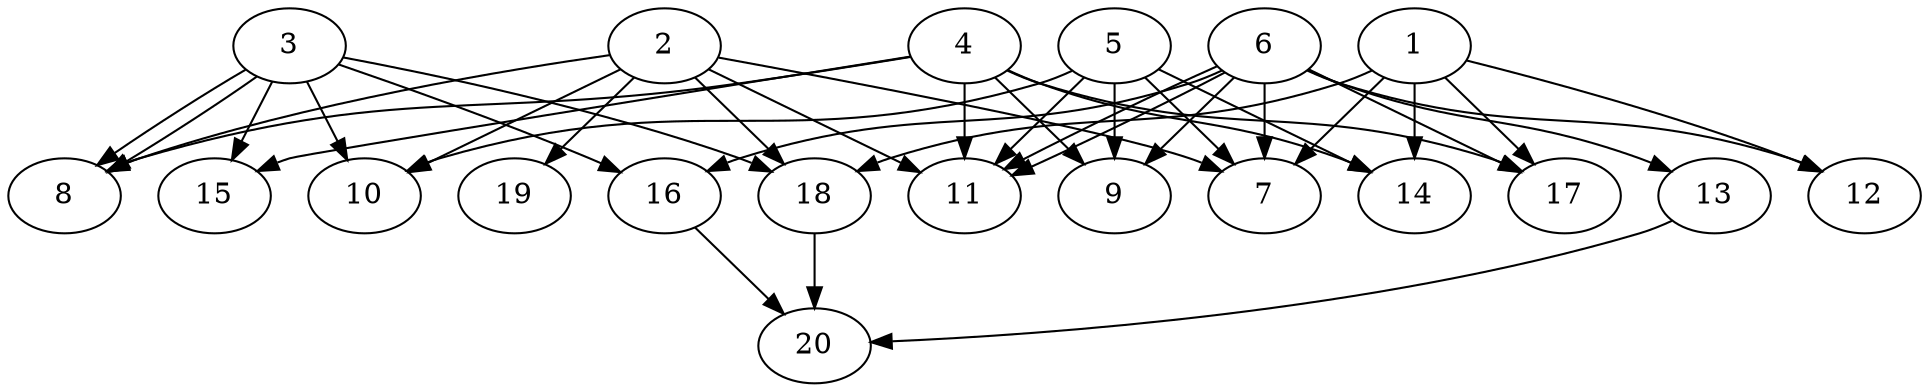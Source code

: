// DAG automatically generated by daggen at Wed Jul 24 21:20:06 2019
// ./daggen --dot -n 20 --ccr 0.3 --fat 0.8 --regular 0.5 --density 0.8 --mindata 5242880 --maxdata 52428800 
digraph G {
  1 [size="159815680", alpha="0.17", expect_size="47944704"] 
  1 -> 7 [size ="47944704"]
  1 -> 12 [size ="47944704"]
  1 -> 14 [size ="47944704"]
  1 -> 17 [size ="47944704"]
  1 -> 18 [size ="47944704"]
  2 [size="150876160", alpha="0.01", expect_size="45262848"] 
  2 -> 7 [size ="45262848"]
  2 -> 8 [size ="45262848"]
  2 -> 10 [size ="45262848"]
  2 -> 11 [size ="45262848"]
  2 -> 18 [size ="45262848"]
  2 -> 19 [size ="45262848"]
  3 [size="115729067", alpha="0.18", expect_size="34718720"] 
  3 -> 8 [size ="34718720"]
  3 -> 8 [size ="34718720"]
  3 -> 10 [size ="34718720"]
  3 -> 15 [size ="34718720"]
  3 -> 16 [size ="34718720"]
  3 -> 18 [size ="34718720"]
  4 [size="27596800", alpha="0.20", expect_size="8279040"] 
  4 -> 8 [size ="8279040"]
  4 -> 9 [size ="8279040"]
  4 -> 11 [size ="8279040"]
  4 -> 14 [size ="8279040"]
  4 -> 15 [size ="8279040"]
  4 -> 17 [size ="8279040"]
  5 [size="135010987", alpha="0.07", expect_size="40503296"] 
  5 -> 7 [size ="40503296"]
  5 -> 9 [size ="40503296"]
  5 -> 10 [size ="40503296"]
  5 -> 11 [size ="40503296"]
  5 -> 14 [size ="40503296"]
  6 [size="146380800", alpha="0.20", expect_size="43914240"] 
  6 -> 7 [size ="43914240"]
  6 -> 9 [size ="43914240"]
  6 -> 11 [size ="43914240"]
  6 -> 11 [size ="43914240"]
  6 -> 12 [size ="43914240"]
  6 -> 13 [size ="43914240"]
  6 -> 16 [size ="43914240"]
  6 -> 17 [size ="43914240"]
  7 [size="67368960", alpha="0.04", expect_size="20210688"] 
  8 [size="134744747", alpha="0.03", expect_size="40423424"] 
  9 [size="136717653", alpha="0.09", expect_size="41015296"] 
  10 [size="160648533", alpha="0.05", expect_size="48194560"] 
  11 [size="73400320", alpha="0.17", expect_size="22020096"] 
  12 [size="49773227", alpha="0.18", expect_size="14931968"] 
  13 [size="54725973", alpha="0.15", expect_size="16417792"] 
  13 -> 20 [size ="16417792"]
  14 [size="36713813", alpha="0.16", expect_size="11014144"] 
  15 [size="33512107", alpha="0.15", expect_size="10053632"] 
  16 [size="89227947", alpha="0.11", expect_size="26768384"] 
  16 -> 20 [size ="26768384"]
  17 [size="85565440", alpha="0.09", expect_size="25669632"] 
  18 [size="120043520", alpha="0.15", expect_size="36013056"] 
  18 -> 20 [size ="36013056"]
  19 [size="140492800", alpha="0.05", expect_size="42147840"] 
  20 [size="50257920", alpha="0.17", expect_size="15077376"] 
}
